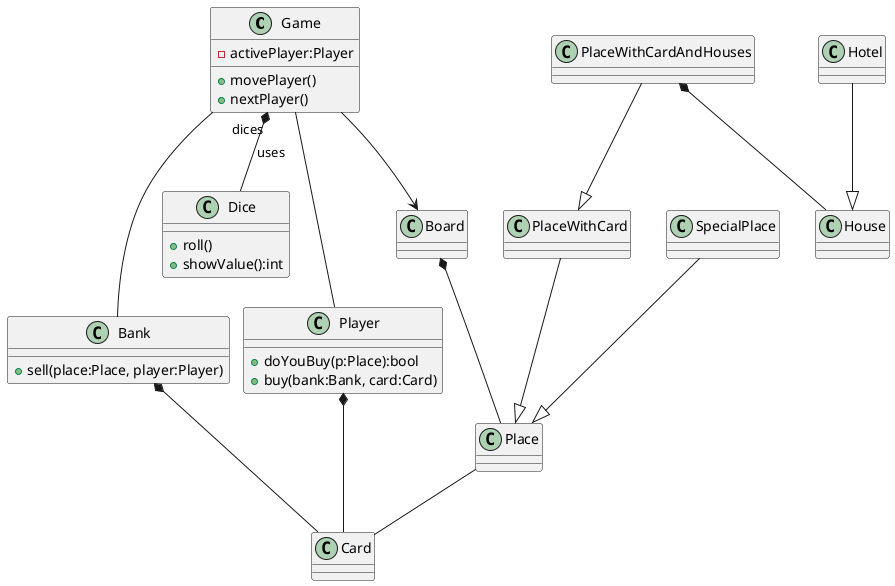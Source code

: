 @startuml  Monopoly_Game_class_diagram

Game "dices" *--  Dice : uses

Game --> Board
Board *-- Place
Place -- Card
Player *-- Card
Bank *-- Card
Hotel --|> House
SpecialPlace --|> Place
PlaceWithCard --|>Place
PlaceWithCardAndHouses --|>PlaceWithCard
PlaceWithCardAndHouses *-- House

Game -- Bank
Game -- Player


class Dice{
    +roll()
    +showValue():int
}
'Controller for the game app
class Game{
    -activePlayer:Player
    +movePlayer()
    +nextPlayer()
}
class Board
class Bank
{
    +sell(place:Place, player:Player)
}
class Place

class SpecialPlace{}
class PlaceWithCard{}
class PlaceWithCardAndHouses{}

class Player{
    +doYouBuy(p:Place):bool
    +buy(bank:Bank, card:Card)
}
class Card
class House
class Hotel


@enduml